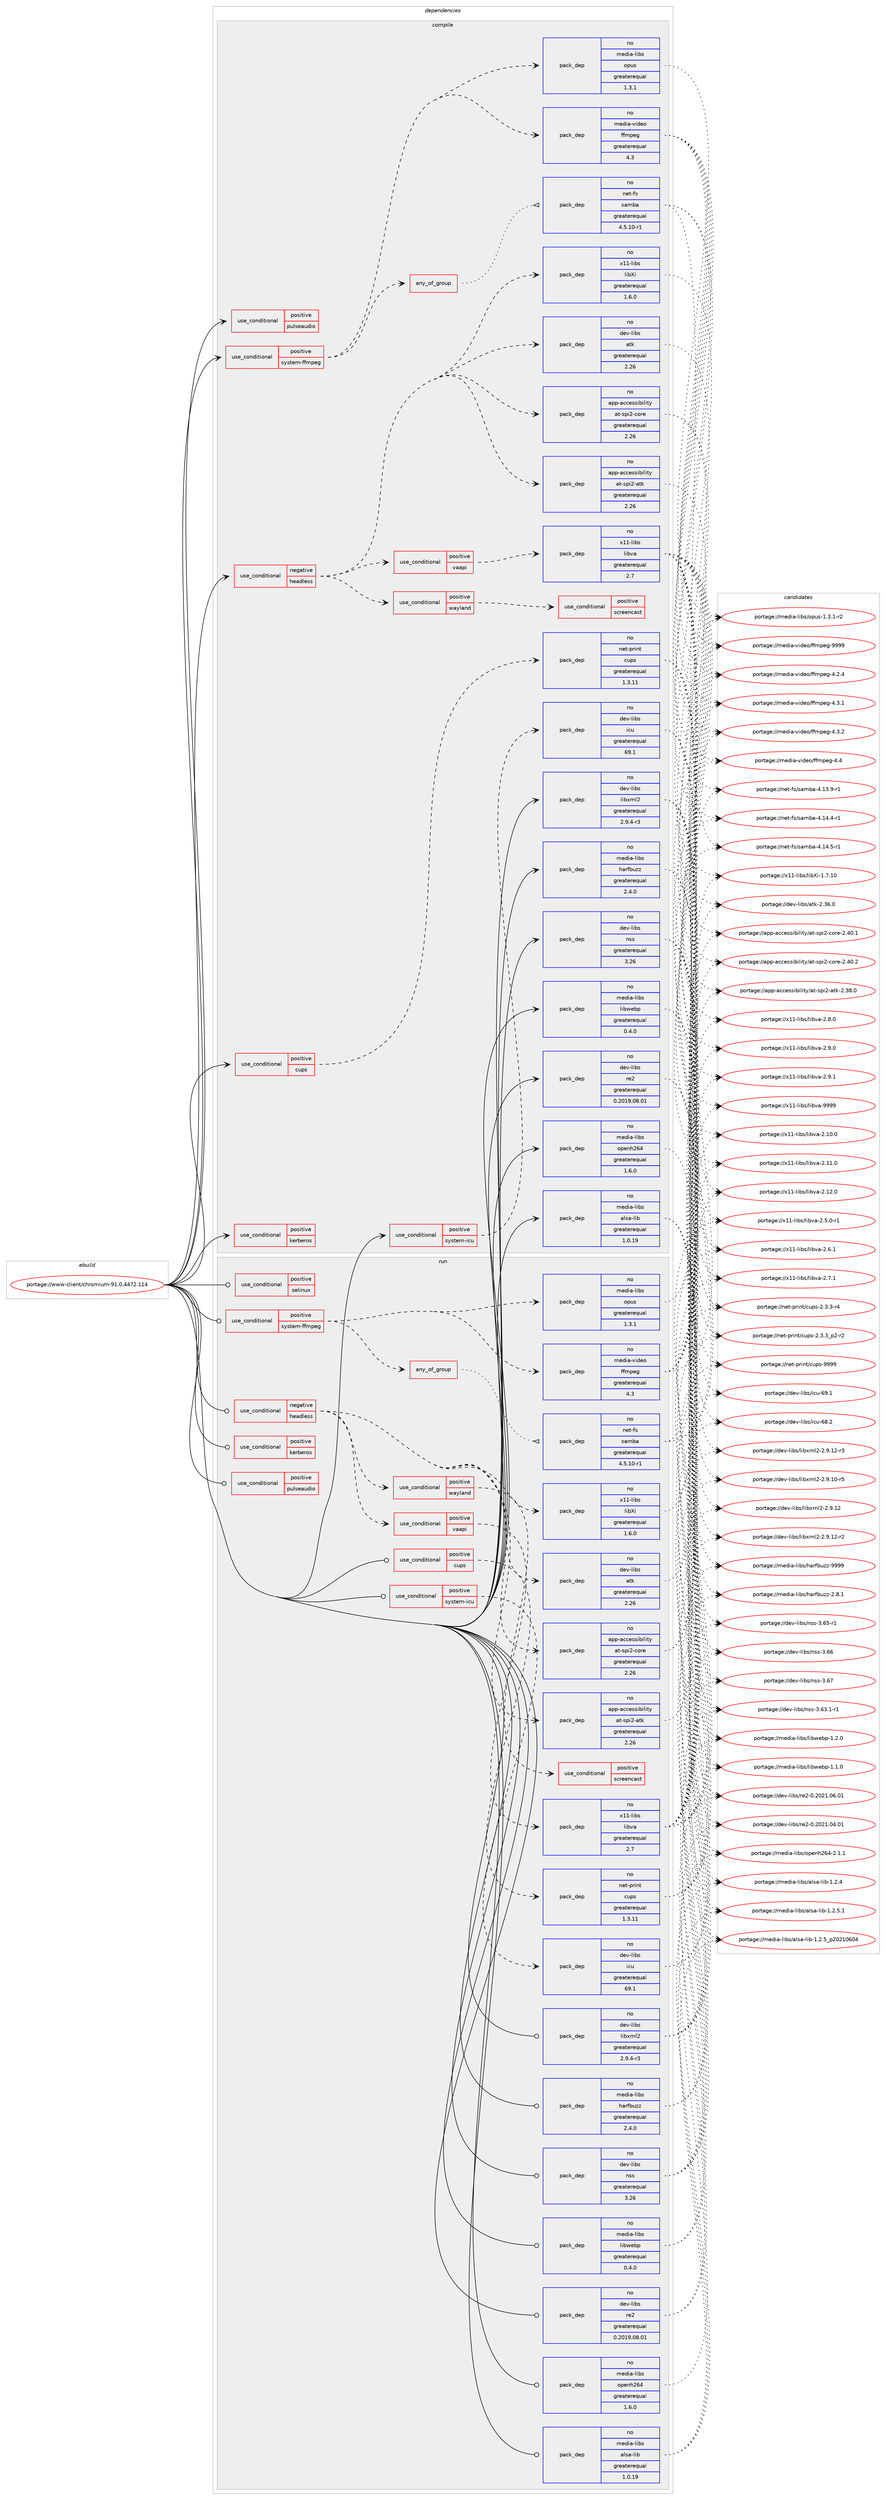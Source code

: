 digraph prolog {

# *************
# Graph options
# *************

newrank=true;
concentrate=true;
compound=true;
graph [rankdir=LR,fontname=Helvetica,fontsize=10,ranksep=1.5];#, ranksep=2.5, nodesep=0.2];
edge  [arrowhead=vee];
node  [fontname=Helvetica,fontsize=10];

# **********
# The ebuild
# **********

subgraph cluster_leftcol {
color=gray;
rank=same;
label=<<i>ebuild</i>>;
id [label="portage://www-client/chromium-91.0.4472.114", color=red, width=4, href="../www-client/chromium-91.0.4472.114.svg"];
}

# ****************
# The dependencies
# ****************

subgraph cluster_midcol {
color=gray;
label=<<i>dependencies</i>>;
subgraph cluster_compile {
fillcolor="#eeeeee";
style=filled;
label=<<i>compile</i>>;
subgraph cond291 {
dependency634 [label=<<TABLE BORDER="0" CELLBORDER="1" CELLSPACING="0" CELLPADDING="4"><TR><TD ROWSPAN="3" CELLPADDING="10">use_conditional</TD></TR><TR><TD>negative</TD></TR><TR><TD>headless</TD></TR></TABLE>>, shape=none, color=red];
# *** BEGIN UNKNOWN DEPENDENCY TYPE (TODO) ***
# dependency634 -> package_dependency(portage://www-client/chromium-91.0.4472.114,install,no,media-libs,mesa,none,[,,],any_same_slot,[use(enable(gbm),none)])
# *** END UNKNOWN DEPENDENCY TYPE (TODO) ***

# *** BEGIN UNKNOWN DEPENDENCY TYPE (TODO) ***
# dependency634 -> package_dependency(portage://www-client/chromium-91.0.4472.114,install,no,x11-libs,libX11,none,[,,],any_same_slot,[])
# *** END UNKNOWN DEPENDENCY TYPE (TODO) ***

# *** BEGIN UNKNOWN DEPENDENCY TYPE (TODO) ***
# dependency634 -> package_dependency(portage://www-client/chromium-91.0.4472.114,install,no,x11-libs,libXcomposite,none,[,,],any_same_slot,[])
# *** END UNKNOWN DEPENDENCY TYPE (TODO) ***

# *** BEGIN UNKNOWN DEPENDENCY TYPE (TODO) ***
# dependency634 -> package_dependency(portage://www-client/chromium-91.0.4472.114,install,no,x11-libs,libXcursor,none,[,,],any_same_slot,[])
# *** END UNKNOWN DEPENDENCY TYPE (TODO) ***

# *** BEGIN UNKNOWN DEPENDENCY TYPE (TODO) ***
# dependency634 -> package_dependency(portage://www-client/chromium-91.0.4472.114,install,no,x11-libs,libXdamage,none,[,,],any_same_slot,[])
# *** END UNKNOWN DEPENDENCY TYPE (TODO) ***

# *** BEGIN UNKNOWN DEPENDENCY TYPE (TODO) ***
# dependency634 -> package_dependency(portage://www-client/chromium-91.0.4472.114,install,no,x11-libs,libXext,none,[,,],any_same_slot,[])
# *** END UNKNOWN DEPENDENCY TYPE (TODO) ***

# *** BEGIN UNKNOWN DEPENDENCY TYPE (TODO) ***
# dependency634 -> package_dependency(portage://www-client/chromium-91.0.4472.114,install,no,x11-libs,libXfixes,none,[,,],any_same_slot,[])
# *** END UNKNOWN DEPENDENCY TYPE (TODO) ***

subgraph pack334 {
dependency635 [label=<<TABLE BORDER="0" CELLBORDER="1" CELLSPACING="0" CELLPADDING="4" WIDTH="220"><TR><TD ROWSPAN="6" CELLPADDING="30">pack_dep</TD></TR><TR><TD WIDTH="110">no</TD></TR><TR><TD>x11-libs</TD></TR><TR><TD>libXi</TD></TR><TR><TD>greaterequal</TD></TR><TR><TD>1.6.0</TD></TR></TABLE>>, shape=none, color=blue];
}
dependency634:e -> dependency635:w [weight=20,style="dashed",arrowhead="vee"];
# *** BEGIN UNKNOWN DEPENDENCY TYPE (TODO) ***
# dependency634 -> package_dependency(portage://www-client/chromium-91.0.4472.114,install,no,x11-libs,libXrandr,none,[,,],any_same_slot,[])
# *** END UNKNOWN DEPENDENCY TYPE (TODO) ***

# *** BEGIN UNKNOWN DEPENDENCY TYPE (TODO) ***
# dependency634 -> package_dependency(portage://www-client/chromium-91.0.4472.114,install,no,x11-libs,libXrender,none,[,,],any_same_slot,[])
# *** END UNKNOWN DEPENDENCY TYPE (TODO) ***

# *** BEGIN UNKNOWN DEPENDENCY TYPE (TODO) ***
# dependency634 -> package_dependency(portage://www-client/chromium-91.0.4472.114,install,no,x11-libs,libXtst,none,[,,],any_same_slot,[])
# *** END UNKNOWN DEPENDENCY TYPE (TODO) ***

# *** BEGIN UNKNOWN DEPENDENCY TYPE (TODO) ***
# dependency634 -> package_dependency(portage://www-client/chromium-91.0.4472.114,install,no,x11-libs,libxcb,none,[,,],any_same_slot,[])
# *** END UNKNOWN DEPENDENCY TYPE (TODO) ***

# *** BEGIN UNKNOWN DEPENDENCY TYPE (TODO) ***
# dependency634 -> package_dependency(portage://www-client/chromium-91.0.4472.114,install,no,x11-libs,libxshmfence,none,[,,],any_same_slot,[])
# *** END UNKNOWN DEPENDENCY TYPE (TODO) ***

subgraph cond292 {
dependency636 [label=<<TABLE BORDER="0" CELLBORDER="1" CELLSPACING="0" CELLPADDING="4"><TR><TD ROWSPAN="3" CELLPADDING="10">use_conditional</TD></TR><TR><TD>positive</TD></TR><TR><TD>vaapi</TD></TR></TABLE>>, shape=none, color=red];
subgraph pack335 {
dependency637 [label=<<TABLE BORDER="0" CELLBORDER="1" CELLSPACING="0" CELLPADDING="4" WIDTH="220"><TR><TD ROWSPAN="6" CELLPADDING="30">pack_dep</TD></TR><TR><TD WIDTH="110">no</TD></TR><TR><TD>x11-libs</TD></TR><TR><TD>libva</TD></TR><TR><TD>greaterequal</TD></TR><TR><TD>2.7</TD></TR></TABLE>>, shape=none, color=blue];
}
dependency636:e -> dependency637:w [weight=20,style="dashed",arrowhead="vee"];
}
dependency634:e -> dependency636:w [weight=20,style="dashed",arrowhead="vee"];
subgraph pack336 {
dependency638 [label=<<TABLE BORDER="0" CELLBORDER="1" CELLSPACING="0" CELLPADDING="4" WIDTH="220"><TR><TD ROWSPAN="6" CELLPADDING="30">pack_dep</TD></TR><TR><TD WIDTH="110">no</TD></TR><TR><TD>app-accessibility</TD></TR><TR><TD>at-spi2-atk</TD></TR><TR><TD>greaterequal</TD></TR><TR><TD>2.26</TD></TR></TABLE>>, shape=none, color=blue];
}
dependency634:e -> dependency638:w [weight=20,style="dashed",arrowhead="vee"];
subgraph pack337 {
dependency639 [label=<<TABLE BORDER="0" CELLBORDER="1" CELLSPACING="0" CELLPADDING="4" WIDTH="220"><TR><TD ROWSPAN="6" CELLPADDING="30">pack_dep</TD></TR><TR><TD WIDTH="110">no</TD></TR><TR><TD>app-accessibility</TD></TR><TR><TD>at-spi2-core</TD></TR><TR><TD>greaterequal</TD></TR><TR><TD>2.26</TD></TR></TABLE>>, shape=none, color=blue];
}
dependency634:e -> dependency639:w [weight=20,style="dashed",arrowhead="vee"];
subgraph pack338 {
dependency640 [label=<<TABLE BORDER="0" CELLBORDER="1" CELLSPACING="0" CELLPADDING="4" WIDTH="220"><TR><TD ROWSPAN="6" CELLPADDING="30">pack_dep</TD></TR><TR><TD WIDTH="110">no</TD></TR><TR><TD>dev-libs</TD></TR><TR><TD>atk</TD></TR><TR><TD>greaterequal</TD></TR><TR><TD>2.26</TD></TR></TABLE>>, shape=none, color=blue];
}
dependency634:e -> dependency640:w [weight=20,style="dashed",arrowhead="vee"];
# *** BEGIN UNKNOWN DEPENDENCY TYPE (TODO) ***
# dependency634 -> package_dependency(portage://www-client/chromium-91.0.4472.114,install,no,x11-libs,gtk+,none,[,,],[slot(3)],[use(enable(X),none)])
# *** END UNKNOWN DEPENDENCY TYPE (TODO) ***

subgraph cond293 {
dependency641 [label=<<TABLE BORDER="0" CELLBORDER="1" CELLSPACING="0" CELLPADDING="4"><TR><TD ROWSPAN="3" CELLPADDING="10">use_conditional</TD></TR><TR><TD>positive</TD></TR><TR><TD>wayland</TD></TR></TABLE>>, shape=none, color=red];
# *** BEGIN UNKNOWN DEPENDENCY TYPE (TODO) ***
# dependency641 -> package_dependency(portage://www-client/chromium-91.0.4472.114,install,no,dev-libs,wayland,none,[,,],any_same_slot,[])
# *** END UNKNOWN DEPENDENCY TYPE (TODO) ***

subgraph cond294 {
dependency642 [label=<<TABLE BORDER="0" CELLBORDER="1" CELLSPACING="0" CELLPADDING="4"><TR><TD ROWSPAN="3" CELLPADDING="10">use_conditional</TD></TR><TR><TD>positive</TD></TR><TR><TD>screencast</TD></TR></TABLE>>, shape=none, color=red];
# *** BEGIN UNKNOWN DEPENDENCY TYPE (TODO) ***
# dependency642 -> package_dependency(portage://www-client/chromium-91.0.4472.114,install,no,media-video,pipewire,none,[,,],[slot(0),subslot(0.3)],[])
# *** END UNKNOWN DEPENDENCY TYPE (TODO) ***

}
dependency641:e -> dependency642:w [weight=20,style="dashed",arrowhead="vee"];
# *** BEGIN UNKNOWN DEPENDENCY TYPE (TODO) ***
# dependency641 -> package_dependency(portage://www-client/chromium-91.0.4472.114,install,no,x11-libs,gtk+,none,[,,],[slot(3)],[use(enable(wayland),none),use(enable(X),none)])
# *** END UNKNOWN DEPENDENCY TYPE (TODO) ***

# *** BEGIN UNKNOWN DEPENDENCY TYPE (TODO) ***
# dependency641 -> package_dependency(portage://www-client/chromium-91.0.4472.114,install,no,x11-libs,libdrm,none,[,,],any_same_slot,[])
# *** END UNKNOWN DEPENDENCY TYPE (TODO) ***

}
dependency634:e -> dependency641:w [weight=20,style="dashed",arrowhead="vee"];
}
id:e -> dependency634:w [weight=20,style="solid",arrowhead="vee"];
subgraph cond295 {
dependency643 [label=<<TABLE BORDER="0" CELLBORDER="1" CELLSPACING="0" CELLPADDING="4"><TR><TD ROWSPAN="3" CELLPADDING="10">use_conditional</TD></TR><TR><TD>positive</TD></TR><TR><TD>cups</TD></TR></TABLE>>, shape=none, color=red];
subgraph pack339 {
dependency644 [label=<<TABLE BORDER="0" CELLBORDER="1" CELLSPACING="0" CELLPADDING="4" WIDTH="220"><TR><TD ROWSPAN="6" CELLPADDING="30">pack_dep</TD></TR><TR><TD WIDTH="110">no</TD></TR><TR><TD>net-print</TD></TR><TR><TD>cups</TD></TR><TR><TD>greaterequal</TD></TR><TR><TD>1.3.11</TD></TR></TABLE>>, shape=none, color=blue];
}
dependency643:e -> dependency644:w [weight=20,style="dashed",arrowhead="vee"];
}
id:e -> dependency643:w [weight=20,style="solid",arrowhead="vee"];
subgraph cond296 {
dependency645 [label=<<TABLE BORDER="0" CELLBORDER="1" CELLSPACING="0" CELLPADDING="4"><TR><TD ROWSPAN="3" CELLPADDING="10">use_conditional</TD></TR><TR><TD>positive</TD></TR><TR><TD>kerberos</TD></TR></TABLE>>, shape=none, color=red];
# *** BEGIN UNKNOWN DEPENDENCY TYPE (TODO) ***
# dependency645 -> package_dependency(portage://www-client/chromium-91.0.4472.114,install,no,virtual,krb5,none,[,,],[],[])
# *** END UNKNOWN DEPENDENCY TYPE (TODO) ***

}
id:e -> dependency645:w [weight=20,style="solid",arrowhead="vee"];
subgraph cond297 {
dependency646 [label=<<TABLE BORDER="0" CELLBORDER="1" CELLSPACING="0" CELLPADDING="4"><TR><TD ROWSPAN="3" CELLPADDING="10">use_conditional</TD></TR><TR><TD>positive</TD></TR><TR><TD>pulseaudio</TD></TR></TABLE>>, shape=none, color=red];
# *** BEGIN UNKNOWN DEPENDENCY TYPE (TODO) ***
# dependency646 -> package_dependency(portage://www-client/chromium-91.0.4472.114,install,no,media-sound,pulseaudio,none,[,,],any_same_slot,[])
# *** END UNKNOWN DEPENDENCY TYPE (TODO) ***

}
id:e -> dependency646:w [weight=20,style="solid",arrowhead="vee"];
subgraph cond298 {
dependency647 [label=<<TABLE BORDER="0" CELLBORDER="1" CELLSPACING="0" CELLPADDING="4"><TR><TD ROWSPAN="3" CELLPADDING="10">use_conditional</TD></TR><TR><TD>positive</TD></TR><TR><TD>system-ffmpeg</TD></TR></TABLE>>, shape=none, color=red];
subgraph pack340 {
dependency648 [label=<<TABLE BORDER="0" CELLBORDER="1" CELLSPACING="0" CELLPADDING="4" WIDTH="220"><TR><TD ROWSPAN="6" CELLPADDING="30">pack_dep</TD></TR><TR><TD WIDTH="110">no</TD></TR><TR><TD>media-video</TD></TR><TR><TD>ffmpeg</TD></TR><TR><TD>greaterequal</TD></TR><TR><TD>4.3</TD></TR></TABLE>>, shape=none, color=blue];
}
dependency647:e -> dependency648:w [weight=20,style="dashed",arrowhead="vee"];
subgraph any11 {
dependency649 [label=<<TABLE BORDER="0" CELLBORDER="1" CELLSPACING="0" CELLPADDING="4"><TR><TD CELLPADDING="10">any_of_group</TD></TR></TABLE>>, shape=none, color=red];# *** BEGIN UNKNOWN DEPENDENCY TYPE (TODO) ***
# dependency649 -> package_dependency(portage://www-client/chromium-91.0.4472.114,install,no,media-video,ffmpeg,none,[,,],[],[use(disable(samba),none)])
# *** END UNKNOWN DEPENDENCY TYPE (TODO) ***

subgraph pack341 {
dependency650 [label=<<TABLE BORDER="0" CELLBORDER="1" CELLSPACING="0" CELLPADDING="4" WIDTH="220"><TR><TD ROWSPAN="6" CELLPADDING="30">pack_dep</TD></TR><TR><TD WIDTH="110">no</TD></TR><TR><TD>net-fs</TD></TR><TR><TD>samba</TD></TR><TR><TD>greaterequal</TD></TR><TR><TD>4.5.10-r1</TD></TR></TABLE>>, shape=none, color=blue];
}
dependency649:e -> dependency650:w [weight=20,style="dotted",arrowhead="oinv"];
}
dependency647:e -> dependency649:w [weight=20,style="dashed",arrowhead="vee"];
subgraph pack342 {
dependency651 [label=<<TABLE BORDER="0" CELLBORDER="1" CELLSPACING="0" CELLPADDING="4" WIDTH="220"><TR><TD ROWSPAN="6" CELLPADDING="30">pack_dep</TD></TR><TR><TD WIDTH="110">no</TD></TR><TR><TD>media-libs</TD></TR><TR><TD>opus</TD></TR><TR><TD>greaterequal</TD></TR><TR><TD>1.3.1</TD></TR></TABLE>>, shape=none, color=blue];
}
dependency647:e -> dependency651:w [weight=20,style="dashed",arrowhead="vee"];
}
id:e -> dependency647:w [weight=20,style="solid",arrowhead="vee"];
subgraph cond299 {
dependency652 [label=<<TABLE BORDER="0" CELLBORDER="1" CELLSPACING="0" CELLPADDING="4"><TR><TD ROWSPAN="3" CELLPADDING="10">use_conditional</TD></TR><TR><TD>positive</TD></TR><TR><TD>system-icu</TD></TR></TABLE>>, shape=none, color=red];
subgraph pack343 {
dependency653 [label=<<TABLE BORDER="0" CELLBORDER="1" CELLSPACING="0" CELLPADDING="4" WIDTH="220"><TR><TD ROWSPAN="6" CELLPADDING="30">pack_dep</TD></TR><TR><TD WIDTH="110">no</TD></TR><TR><TD>dev-libs</TD></TR><TR><TD>icu</TD></TR><TR><TD>greaterequal</TD></TR><TR><TD>69.1</TD></TR></TABLE>>, shape=none, color=blue];
}
dependency652:e -> dependency653:w [weight=20,style="dashed",arrowhead="vee"];
}
id:e -> dependency652:w [weight=20,style="solid",arrowhead="vee"];
# *** BEGIN UNKNOWN DEPENDENCY TYPE (TODO) ***
# id -> package_dependency(portage://www-client/chromium-91.0.4472.114,install,no,app-arch,bzip2,none,[,,],any_same_slot,[])
# *** END UNKNOWN DEPENDENCY TYPE (TODO) ***

# *** BEGIN UNKNOWN DEPENDENCY TYPE (TODO) ***
# id -> package_dependency(portage://www-client/chromium-91.0.4472.114,install,no,app-arch,snappy,none,[,,],any_same_slot,[])
# *** END UNKNOWN DEPENDENCY TYPE (TODO) ***

# *** BEGIN UNKNOWN DEPENDENCY TYPE (TODO) ***
# id -> package_dependency(portage://www-client/chromium-91.0.4472.114,install,no,dev-libs,expat,none,[,,],any_same_slot,[])
# *** END UNKNOWN DEPENDENCY TYPE (TODO) ***

# *** BEGIN UNKNOWN DEPENDENCY TYPE (TODO) ***
# id -> package_dependency(portage://www-client/chromium-91.0.4472.114,install,no,dev-libs,glib,none,[,,],[slot(2)],[])
# *** END UNKNOWN DEPENDENCY TYPE (TODO) ***

subgraph pack344 {
dependency654 [label=<<TABLE BORDER="0" CELLBORDER="1" CELLSPACING="0" CELLPADDING="4" WIDTH="220"><TR><TD ROWSPAN="6" CELLPADDING="30">pack_dep</TD></TR><TR><TD WIDTH="110">no</TD></TR><TR><TD>dev-libs</TD></TR><TR><TD>libxml2</TD></TR><TR><TD>greaterequal</TD></TR><TR><TD>2.9.4-r3</TD></TR></TABLE>>, shape=none, color=blue];
}
id:e -> dependency654:w [weight=20,style="solid",arrowhead="vee"];
# *** BEGIN UNKNOWN DEPENDENCY TYPE (TODO) ***
# id -> package_dependency(portage://www-client/chromium-91.0.4472.114,install,no,dev-libs,libxslt,none,[,,],any_same_slot,[])
# *** END UNKNOWN DEPENDENCY TYPE (TODO) ***

# *** BEGIN UNKNOWN DEPENDENCY TYPE (TODO) ***
# id -> package_dependency(portage://www-client/chromium-91.0.4472.114,install,no,dev-libs,nspr,none,[,,],any_same_slot,[])
# *** END UNKNOWN DEPENDENCY TYPE (TODO) ***

subgraph pack345 {
dependency655 [label=<<TABLE BORDER="0" CELLBORDER="1" CELLSPACING="0" CELLPADDING="4" WIDTH="220"><TR><TD ROWSPAN="6" CELLPADDING="30">pack_dep</TD></TR><TR><TD WIDTH="110">no</TD></TR><TR><TD>dev-libs</TD></TR><TR><TD>nss</TD></TR><TR><TD>greaterequal</TD></TR><TR><TD>3.26</TD></TR></TABLE>>, shape=none, color=blue];
}
id:e -> dependency655:w [weight=20,style="solid",arrowhead="vee"];
subgraph pack346 {
dependency656 [label=<<TABLE BORDER="0" CELLBORDER="1" CELLSPACING="0" CELLPADDING="4" WIDTH="220"><TR><TD ROWSPAN="6" CELLPADDING="30">pack_dep</TD></TR><TR><TD WIDTH="110">no</TD></TR><TR><TD>dev-libs</TD></TR><TR><TD>re2</TD></TR><TR><TD>greaterequal</TD></TR><TR><TD>0.2019.08.01</TD></TR></TABLE>>, shape=none, color=blue];
}
id:e -> dependency656:w [weight=20,style="solid",arrowhead="vee"];
subgraph pack347 {
dependency657 [label=<<TABLE BORDER="0" CELLBORDER="1" CELLSPACING="0" CELLPADDING="4" WIDTH="220"><TR><TD ROWSPAN="6" CELLPADDING="30">pack_dep</TD></TR><TR><TD WIDTH="110">no</TD></TR><TR><TD>media-libs</TD></TR><TR><TD>alsa-lib</TD></TR><TR><TD>greaterequal</TD></TR><TR><TD>1.0.19</TD></TR></TABLE>>, shape=none, color=blue];
}
id:e -> dependency657:w [weight=20,style="solid",arrowhead="vee"];
# *** BEGIN UNKNOWN DEPENDENCY TYPE (TODO) ***
# id -> package_dependency(portage://www-client/chromium-91.0.4472.114,install,no,media-libs,flac,none,[,,],any_same_slot,[])
# *** END UNKNOWN DEPENDENCY TYPE (TODO) ***

# *** BEGIN UNKNOWN DEPENDENCY TYPE (TODO) ***
# id -> package_dependency(portage://www-client/chromium-91.0.4472.114,install,no,media-libs,fontconfig,none,[,,],any_same_slot,[])
# *** END UNKNOWN DEPENDENCY TYPE (TODO) ***

# *** BEGIN UNKNOWN DEPENDENCY TYPE (TODO) ***
# id -> package_dependency(portage://www-client/chromium-91.0.4472.114,install,no,media-libs,freetype,none,[,,],any_same_slot,[])
# *** END UNKNOWN DEPENDENCY TYPE (TODO) ***

subgraph pack348 {
dependency658 [label=<<TABLE BORDER="0" CELLBORDER="1" CELLSPACING="0" CELLPADDING="4" WIDTH="220"><TR><TD ROWSPAN="6" CELLPADDING="30">pack_dep</TD></TR><TR><TD WIDTH="110">no</TD></TR><TR><TD>media-libs</TD></TR><TR><TD>harfbuzz</TD></TR><TR><TD>greaterequal</TD></TR><TR><TD>2.4.0</TD></TR></TABLE>>, shape=none, color=blue];
}
id:e -> dependency658:w [weight=20,style="solid",arrowhead="vee"];
# *** BEGIN UNKNOWN DEPENDENCY TYPE (TODO) ***
# id -> package_dependency(portage://www-client/chromium-91.0.4472.114,install,no,media-libs,libjpeg-turbo,none,[,,],any_same_slot,[])
# *** END UNKNOWN DEPENDENCY TYPE (TODO) ***

# *** BEGIN UNKNOWN DEPENDENCY TYPE (TODO) ***
# id -> package_dependency(portage://www-client/chromium-91.0.4472.114,install,no,media-libs,libpng,none,[,,],any_same_slot,[])
# *** END UNKNOWN DEPENDENCY TYPE (TODO) ***

subgraph pack349 {
dependency659 [label=<<TABLE BORDER="0" CELLBORDER="1" CELLSPACING="0" CELLPADDING="4" WIDTH="220"><TR><TD ROWSPAN="6" CELLPADDING="30">pack_dep</TD></TR><TR><TD WIDTH="110">no</TD></TR><TR><TD>media-libs</TD></TR><TR><TD>libwebp</TD></TR><TR><TD>greaterequal</TD></TR><TR><TD>0.4.0</TD></TR></TABLE>>, shape=none, color=blue];
}
id:e -> dependency659:w [weight=20,style="solid",arrowhead="vee"];
subgraph pack350 {
dependency660 [label=<<TABLE BORDER="0" CELLBORDER="1" CELLSPACING="0" CELLPADDING="4" WIDTH="220"><TR><TD ROWSPAN="6" CELLPADDING="30">pack_dep</TD></TR><TR><TD WIDTH="110">no</TD></TR><TR><TD>media-libs</TD></TR><TR><TD>openh264</TD></TR><TR><TD>greaterequal</TD></TR><TR><TD>1.6.0</TD></TR></TABLE>>, shape=none, color=blue];
}
id:e -> dependency660:w [weight=20,style="solid",arrowhead="vee"];
# *** BEGIN UNKNOWN DEPENDENCY TYPE (TODO) ***
# id -> package_dependency(portage://www-client/chromium-91.0.4472.114,install,no,sys-apps,dbus,none,[,,],any_same_slot,[])
# *** END UNKNOWN DEPENDENCY TYPE (TODO) ***

# *** BEGIN UNKNOWN DEPENDENCY TYPE (TODO) ***
# id -> package_dependency(portage://www-client/chromium-91.0.4472.114,install,no,sys-apps,pciutils,none,[,,],any_same_slot,[])
# *** END UNKNOWN DEPENDENCY TYPE (TODO) ***

# *** BEGIN UNKNOWN DEPENDENCY TYPE (TODO) ***
# id -> package_dependency(portage://www-client/chromium-91.0.4472.114,install,no,sys-libs,zlib,none,[,,],any_same_slot,[use(enable(minizip),none)])
# *** END UNKNOWN DEPENDENCY TYPE (TODO) ***

# *** BEGIN UNKNOWN DEPENDENCY TYPE (TODO) ***
# id -> package_dependency(portage://www-client/chromium-91.0.4472.114,install,no,virtual,udev,none,[,,],[],[])
# *** END UNKNOWN DEPENDENCY TYPE (TODO) ***

# *** BEGIN UNKNOWN DEPENDENCY TYPE (TODO) ***
# id -> package_dependency(portage://www-client/chromium-91.0.4472.114,install,no,x11-libs,cairo,none,[,,],any_same_slot,[])
# *** END UNKNOWN DEPENDENCY TYPE (TODO) ***

# *** BEGIN UNKNOWN DEPENDENCY TYPE (TODO) ***
# id -> package_dependency(portage://www-client/chromium-91.0.4472.114,install,no,x11-libs,gdk-pixbuf,none,[,,],[slot(2)],[])
# *** END UNKNOWN DEPENDENCY TYPE (TODO) ***

# *** BEGIN UNKNOWN DEPENDENCY TYPE (TODO) ***
# id -> package_dependency(portage://www-client/chromium-91.0.4472.114,install,no,x11-libs,libxkbcommon,none,[,,],any_same_slot,[])
# *** END UNKNOWN DEPENDENCY TYPE (TODO) ***

# *** BEGIN UNKNOWN DEPENDENCY TYPE (TODO) ***
# id -> package_dependency(portage://www-client/chromium-91.0.4472.114,install,no,x11-libs,pango,none,[,,],any_same_slot,[])
# *** END UNKNOWN DEPENDENCY TYPE (TODO) ***

}
subgraph cluster_compileandrun {
fillcolor="#eeeeee";
style=filled;
label=<<i>compile and run</i>>;
}
subgraph cluster_run {
fillcolor="#eeeeee";
style=filled;
label=<<i>run</i>>;
subgraph cond300 {
dependency661 [label=<<TABLE BORDER="0" CELLBORDER="1" CELLSPACING="0" CELLPADDING="4"><TR><TD ROWSPAN="3" CELLPADDING="10">use_conditional</TD></TR><TR><TD>negative</TD></TR><TR><TD>headless</TD></TR></TABLE>>, shape=none, color=red];
# *** BEGIN UNKNOWN DEPENDENCY TYPE (TODO) ***
# dependency661 -> package_dependency(portage://www-client/chromium-91.0.4472.114,run,no,media-libs,mesa,none,[,,],any_same_slot,[use(enable(gbm),none)])
# *** END UNKNOWN DEPENDENCY TYPE (TODO) ***

# *** BEGIN UNKNOWN DEPENDENCY TYPE (TODO) ***
# dependency661 -> package_dependency(portage://www-client/chromium-91.0.4472.114,run,no,x11-libs,libX11,none,[,,],any_same_slot,[])
# *** END UNKNOWN DEPENDENCY TYPE (TODO) ***

# *** BEGIN UNKNOWN DEPENDENCY TYPE (TODO) ***
# dependency661 -> package_dependency(portage://www-client/chromium-91.0.4472.114,run,no,x11-libs,libXcomposite,none,[,,],any_same_slot,[])
# *** END UNKNOWN DEPENDENCY TYPE (TODO) ***

# *** BEGIN UNKNOWN DEPENDENCY TYPE (TODO) ***
# dependency661 -> package_dependency(portage://www-client/chromium-91.0.4472.114,run,no,x11-libs,libXcursor,none,[,,],any_same_slot,[])
# *** END UNKNOWN DEPENDENCY TYPE (TODO) ***

# *** BEGIN UNKNOWN DEPENDENCY TYPE (TODO) ***
# dependency661 -> package_dependency(portage://www-client/chromium-91.0.4472.114,run,no,x11-libs,libXdamage,none,[,,],any_same_slot,[])
# *** END UNKNOWN DEPENDENCY TYPE (TODO) ***

# *** BEGIN UNKNOWN DEPENDENCY TYPE (TODO) ***
# dependency661 -> package_dependency(portage://www-client/chromium-91.0.4472.114,run,no,x11-libs,libXext,none,[,,],any_same_slot,[])
# *** END UNKNOWN DEPENDENCY TYPE (TODO) ***

# *** BEGIN UNKNOWN DEPENDENCY TYPE (TODO) ***
# dependency661 -> package_dependency(portage://www-client/chromium-91.0.4472.114,run,no,x11-libs,libXfixes,none,[,,],any_same_slot,[])
# *** END UNKNOWN DEPENDENCY TYPE (TODO) ***

subgraph pack351 {
dependency662 [label=<<TABLE BORDER="0" CELLBORDER="1" CELLSPACING="0" CELLPADDING="4" WIDTH="220"><TR><TD ROWSPAN="6" CELLPADDING="30">pack_dep</TD></TR><TR><TD WIDTH="110">no</TD></TR><TR><TD>x11-libs</TD></TR><TR><TD>libXi</TD></TR><TR><TD>greaterequal</TD></TR><TR><TD>1.6.0</TD></TR></TABLE>>, shape=none, color=blue];
}
dependency661:e -> dependency662:w [weight=20,style="dashed",arrowhead="vee"];
# *** BEGIN UNKNOWN DEPENDENCY TYPE (TODO) ***
# dependency661 -> package_dependency(portage://www-client/chromium-91.0.4472.114,run,no,x11-libs,libXrandr,none,[,,],any_same_slot,[])
# *** END UNKNOWN DEPENDENCY TYPE (TODO) ***

# *** BEGIN UNKNOWN DEPENDENCY TYPE (TODO) ***
# dependency661 -> package_dependency(portage://www-client/chromium-91.0.4472.114,run,no,x11-libs,libXrender,none,[,,],any_same_slot,[])
# *** END UNKNOWN DEPENDENCY TYPE (TODO) ***

# *** BEGIN UNKNOWN DEPENDENCY TYPE (TODO) ***
# dependency661 -> package_dependency(portage://www-client/chromium-91.0.4472.114,run,no,x11-libs,libXtst,none,[,,],any_same_slot,[])
# *** END UNKNOWN DEPENDENCY TYPE (TODO) ***

# *** BEGIN UNKNOWN DEPENDENCY TYPE (TODO) ***
# dependency661 -> package_dependency(portage://www-client/chromium-91.0.4472.114,run,no,x11-libs,libxcb,none,[,,],any_same_slot,[])
# *** END UNKNOWN DEPENDENCY TYPE (TODO) ***

# *** BEGIN UNKNOWN DEPENDENCY TYPE (TODO) ***
# dependency661 -> package_dependency(portage://www-client/chromium-91.0.4472.114,run,no,x11-libs,libxshmfence,none,[,,],any_same_slot,[])
# *** END UNKNOWN DEPENDENCY TYPE (TODO) ***

subgraph cond301 {
dependency663 [label=<<TABLE BORDER="0" CELLBORDER="1" CELLSPACING="0" CELLPADDING="4"><TR><TD ROWSPAN="3" CELLPADDING="10">use_conditional</TD></TR><TR><TD>positive</TD></TR><TR><TD>vaapi</TD></TR></TABLE>>, shape=none, color=red];
subgraph pack352 {
dependency664 [label=<<TABLE BORDER="0" CELLBORDER="1" CELLSPACING="0" CELLPADDING="4" WIDTH="220"><TR><TD ROWSPAN="6" CELLPADDING="30">pack_dep</TD></TR><TR><TD WIDTH="110">no</TD></TR><TR><TD>x11-libs</TD></TR><TR><TD>libva</TD></TR><TR><TD>greaterequal</TD></TR><TR><TD>2.7</TD></TR></TABLE>>, shape=none, color=blue];
}
dependency663:e -> dependency664:w [weight=20,style="dashed",arrowhead="vee"];
}
dependency661:e -> dependency663:w [weight=20,style="dashed",arrowhead="vee"];
subgraph pack353 {
dependency665 [label=<<TABLE BORDER="0" CELLBORDER="1" CELLSPACING="0" CELLPADDING="4" WIDTH="220"><TR><TD ROWSPAN="6" CELLPADDING="30">pack_dep</TD></TR><TR><TD WIDTH="110">no</TD></TR><TR><TD>app-accessibility</TD></TR><TR><TD>at-spi2-atk</TD></TR><TR><TD>greaterequal</TD></TR><TR><TD>2.26</TD></TR></TABLE>>, shape=none, color=blue];
}
dependency661:e -> dependency665:w [weight=20,style="dashed",arrowhead="vee"];
subgraph pack354 {
dependency666 [label=<<TABLE BORDER="0" CELLBORDER="1" CELLSPACING="0" CELLPADDING="4" WIDTH="220"><TR><TD ROWSPAN="6" CELLPADDING="30">pack_dep</TD></TR><TR><TD WIDTH="110">no</TD></TR><TR><TD>app-accessibility</TD></TR><TR><TD>at-spi2-core</TD></TR><TR><TD>greaterequal</TD></TR><TR><TD>2.26</TD></TR></TABLE>>, shape=none, color=blue];
}
dependency661:e -> dependency666:w [weight=20,style="dashed",arrowhead="vee"];
subgraph pack355 {
dependency667 [label=<<TABLE BORDER="0" CELLBORDER="1" CELLSPACING="0" CELLPADDING="4" WIDTH="220"><TR><TD ROWSPAN="6" CELLPADDING="30">pack_dep</TD></TR><TR><TD WIDTH="110">no</TD></TR><TR><TD>dev-libs</TD></TR><TR><TD>atk</TD></TR><TR><TD>greaterequal</TD></TR><TR><TD>2.26</TD></TR></TABLE>>, shape=none, color=blue];
}
dependency661:e -> dependency667:w [weight=20,style="dashed",arrowhead="vee"];
# *** BEGIN UNKNOWN DEPENDENCY TYPE (TODO) ***
# dependency661 -> package_dependency(portage://www-client/chromium-91.0.4472.114,run,no,x11-libs,gtk+,none,[,,],[slot(3)],[use(enable(X),none)])
# *** END UNKNOWN DEPENDENCY TYPE (TODO) ***

subgraph cond302 {
dependency668 [label=<<TABLE BORDER="0" CELLBORDER="1" CELLSPACING="0" CELLPADDING="4"><TR><TD ROWSPAN="3" CELLPADDING="10">use_conditional</TD></TR><TR><TD>positive</TD></TR><TR><TD>wayland</TD></TR></TABLE>>, shape=none, color=red];
# *** BEGIN UNKNOWN DEPENDENCY TYPE (TODO) ***
# dependency668 -> package_dependency(portage://www-client/chromium-91.0.4472.114,run,no,dev-libs,wayland,none,[,,],any_same_slot,[])
# *** END UNKNOWN DEPENDENCY TYPE (TODO) ***

subgraph cond303 {
dependency669 [label=<<TABLE BORDER="0" CELLBORDER="1" CELLSPACING="0" CELLPADDING="4"><TR><TD ROWSPAN="3" CELLPADDING="10">use_conditional</TD></TR><TR><TD>positive</TD></TR><TR><TD>screencast</TD></TR></TABLE>>, shape=none, color=red];
# *** BEGIN UNKNOWN DEPENDENCY TYPE (TODO) ***
# dependency669 -> package_dependency(portage://www-client/chromium-91.0.4472.114,run,no,media-video,pipewire,none,[,,],[slot(0),subslot(0.3)],[])
# *** END UNKNOWN DEPENDENCY TYPE (TODO) ***

}
dependency668:e -> dependency669:w [weight=20,style="dashed",arrowhead="vee"];
# *** BEGIN UNKNOWN DEPENDENCY TYPE (TODO) ***
# dependency668 -> package_dependency(portage://www-client/chromium-91.0.4472.114,run,no,x11-libs,gtk+,none,[,,],[slot(3)],[use(enable(wayland),none),use(enable(X),none)])
# *** END UNKNOWN DEPENDENCY TYPE (TODO) ***

# *** BEGIN UNKNOWN DEPENDENCY TYPE (TODO) ***
# dependency668 -> package_dependency(portage://www-client/chromium-91.0.4472.114,run,no,x11-libs,libdrm,none,[,,],any_same_slot,[])
# *** END UNKNOWN DEPENDENCY TYPE (TODO) ***

}
dependency661:e -> dependency668:w [weight=20,style="dashed",arrowhead="vee"];
}
id:e -> dependency661:w [weight=20,style="solid",arrowhead="odot"];
subgraph cond304 {
dependency670 [label=<<TABLE BORDER="0" CELLBORDER="1" CELLSPACING="0" CELLPADDING="4"><TR><TD ROWSPAN="3" CELLPADDING="10">use_conditional</TD></TR><TR><TD>positive</TD></TR><TR><TD>cups</TD></TR></TABLE>>, shape=none, color=red];
subgraph pack356 {
dependency671 [label=<<TABLE BORDER="0" CELLBORDER="1" CELLSPACING="0" CELLPADDING="4" WIDTH="220"><TR><TD ROWSPAN="6" CELLPADDING="30">pack_dep</TD></TR><TR><TD WIDTH="110">no</TD></TR><TR><TD>net-print</TD></TR><TR><TD>cups</TD></TR><TR><TD>greaterequal</TD></TR><TR><TD>1.3.11</TD></TR></TABLE>>, shape=none, color=blue];
}
dependency670:e -> dependency671:w [weight=20,style="dashed",arrowhead="vee"];
}
id:e -> dependency670:w [weight=20,style="solid",arrowhead="odot"];
subgraph cond305 {
dependency672 [label=<<TABLE BORDER="0" CELLBORDER="1" CELLSPACING="0" CELLPADDING="4"><TR><TD ROWSPAN="3" CELLPADDING="10">use_conditional</TD></TR><TR><TD>positive</TD></TR><TR><TD>kerberos</TD></TR></TABLE>>, shape=none, color=red];
# *** BEGIN UNKNOWN DEPENDENCY TYPE (TODO) ***
# dependency672 -> package_dependency(portage://www-client/chromium-91.0.4472.114,run,no,virtual,krb5,none,[,,],[],[])
# *** END UNKNOWN DEPENDENCY TYPE (TODO) ***

}
id:e -> dependency672:w [weight=20,style="solid",arrowhead="odot"];
subgraph cond306 {
dependency673 [label=<<TABLE BORDER="0" CELLBORDER="1" CELLSPACING="0" CELLPADDING="4"><TR><TD ROWSPAN="3" CELLPADDING="10">use_conditional</TD></TR><TR><TD>positive</TD></TR><TR><TD>pulseaudio</TD></TR></TABLE>>, shape=none, color=red];
# *** BEGIN UNKNOWN DEPENDENCY TYPE (TODO) ***
# dependency673 -> package_dependency(portage://www-client/chromium-91.0.4472.114,run,no,media-sound,pulseaudio,none,[,,],any_same_slot,[])
# *** END UNKNOWN DEPENDENCY TYPE (TODO) ***

}
id:e -> dependency673:w [weight=20,style="solid",arrowhead="odot"];
subgraph cond307 {
dependency674 [label=<<TABLE BORDER="0" CELLBORDER="1" CELLSPACING="0" CELLPADDING="4"><TR><TD ROWSPAN="3" CELLPADDING="10">use_conditional</TD></TR><TR><TD>positive</TD></TR><TR><TD>selinux</TD></TR></TABLE>>, shape=none, color=red];
# *** BEGIN UNKNOWN DEPENDENCY TYPE (TODO) ***
# dependency674 -> package_dependency(portage://www-client/chromium-91.0.4472.114,run,no,sec-policy,selinux-chromium,none,[,,],[],[])
# *** END UNKNOWN DEPENDENCY TYPE (TODO) ***

}
id:e -> dependency674:w [weight=20,style="solid",arrowhead="odot"];
subgraph cond308 {
dependency675 [label=<<TABLE BORDER="0" CELLBORDER="1" CELLSPACING="0" CELLPADDING="4"><TR><TD ROWSPAN="3" CELLPADDING="10">use_conditional</TD></TR><TR><TD>positive</TD></TR><TR><TD>system-ffmpeg</TD></TR></TABLE>>, shape=none, color=red];
subgraph pack357 {
dependency676 [label=<<TABLE BORDER="0" CELLBORDER="1" CELLSPACING="0" CELLPADDING="4" WIDTH="220"><TR><TD ROWSPAN="6" CELLPADDING="30">pack_dep</TD></TR><TR><TD WIDTH="110">no</TD></TR><TR><TD>media-video</TD></TR><TR><TD>ffmpeg</TD></TR><TR><TD>greaterequal</TD></TR><TR><TD>4.3</TD></TR></TABLE>>, shape=none, color=blue];
}
dependency675:e -> dependency676:w [weight=20,style="dashed",arrowhead="vee"];
subgraph any12 {
dependency677 [label=<<TABLE BORDER="0" CELLBORDER="1" CELLSPACING="0" CELLPADDING="4"><TR><TD CELLPADDING="10">any_of_group</TD></TR></TABLE>>, shape=none, color=red];# *** BEGIN UNKNOWN DEPENDENCY TYPE (TODO) ***
# dependency677 -> package_dependency(portage://www-client/chromium-91.0.4472.114,run,no,media-video,ffmpeg,none,[,,],[],[use(disable(samba),none)])
# *** END UNKNOWN DEPENDENCY TYPE (TODO) ***

subgraph pack358 {
dependency678 [label=<<TABLE BORDER="0" CELLBORDER="1" CELLSPACING="0" CELLPADDING="4" WIDTH="220"><TR><TD ROWSPAN="6" CELLPADDING="30">pack_dep</TD></TR><TR><TD WIDTH="110">no</TD></TR><TR><TD>net-fs</TD></TR><TR><TD>samba</TD></TR><TR><TD>greaterequal</TD></TR><TR><TD>4.5.10-r1</TD></TR></TABLE>>, shape=none, color=blue];
}
dependency677:e -> dependency678:w [weight=20,style="dotted",arrowhead="oinv"];
}
dependency675:e -> dependency677:w [weight=20,style="dashed",arrowhead="vee"];
subgraph pack359 {
dependency679 [label=<<TABLE BORDER="0" CELLBORDER="1" CELLSPACING="0" CELLPADDING="4" WIDTH="220"><TR><TD ROWSPAN="6" CELLPADDING="30">pack_dep</TD></TR><TR><TD WIDTH="110">no</TD></TR><TR><TD>media-libs</TD></TR><TR><TD>opus</TD></TR><TR><TD>greaterequal</TD></TR><TR><TD>1.3.1</TD></TR></TABLE>>, shape=none, color=blue];
}
dependency675:e -> dependency679:w [weight=20,style="dashed",arrowhead="vee"];
}
id:e -> dependency675:w [weight=20,style="solid",arrowhead="odot"];
subgraph cond309 {
dependency680 [label=<<TABLE BORDER="0" CELLBORDER="1" CELLSPACING="0" CELLPADDING="4"><TR><TD ROWSPAN="3" CELLPADDING="10">use_conditional</TD></TR><TR><TD>positive</TD></TR><TR><TD>system-icu</TD></TR></TABLE>>, shape=none, color=red];
subgraph pack360 {
dependency681 [label=<<TABLE BORDER="0" CELLBORDER="1" CELLSPACING="0" CELLPADDING="4" WIDTH="220"><TR><TD ROWSPAN="6" CELLPADDING="30">pack_dep</TD></TR><TR><TD WIDTH="110">no</TD></TR><TR><TD>dev-libs</TD></TR><TR><TD>icu</TD></TR><TR><TD>greaterequal</TD></TR><TR><TD>69.1</TD></TR></TABLE>>, shape=none, color=blue];
}
dependency680:e -> dependency681:w [weight=20,style="dashed",arrowhead="vee"];
}
id:e -> dependency680:w [weight=20,style="solid",arrowhead="odot"];
# *** BEGIN UNKNOWN DEPENDENCY TYPE (TODO) ***
# id -> package_dependency(portage://www-client/chromium-91.0.4472.114,run,no,app-arch,bzip2,none,[,,],any_same_slot,[])
# *** END UNKNOWN DEPENDENCY TYPE (TODO) ***

# *** BEGIN UNKNOWN DEPENDENCY TYPE (TODO) ***
# id -> package_dependency(portage://www-client/chromium-91.0.4472.114,run,no,app-arch,snappy,none,[,,],any_same_slot,[])
# *** END UNKNOWN DEPENDENCY TYPE (TODO) ***

# *** BEGIN UNKNOWN DEPENDENCY TYPE (TODO) ***
# id -> package_dependency(portage://www-client/chromium-91.0.4472.114,run,no,dev-libs,expat,none,[,,],any_same_slot,[])
# *** END UNKNOWN DEPENDENCY TYPE (TODO) ***

# *** BEGIN UNKNOWN DEPENDENCY TYPE (TODO) ***
# id -> package_dependency(portage://www-client/chromium-91.0.4472.114,run,no,dev-libs,glib,none,[,,],[slot(2)],[])
# *** END UNKNOWN DEPENDENCY TYPE (TODO) ***

subgraph pack361 {
dependency682 [label=<<TABLE BORDER="0" CELLBORDER="1" CELLSPACING="0" CELLPADDING="4" WIDTH="220"><TR><TD ROWSPAN="6" CELLPADDING="30">pack_dep</TD></TR><TR><TD WIDTH="110">no</TD></TR><TR><TD>dev-libs</TD></TR><TR><TD>libxml2</TD></TR><TR><TD>greaterequal</TD></TR><TR><TD>2.9.4-r3</TD></TR></TABLE>>, shape=none, color=blue];
}
id:e -> dependency682:w [weight=20,style="solid",arrowhead="odot"];
# *** BEGIN UNKNOWN DEPENDENCY TYPE (TODO) ***
# id -> package_dependency(portage://www-client/chromium-91.0.4472.114,run,no,dev-libs,libxslt,none,[,,],any_same_slot,[])
# *** END UNKNOWN DEPENDENCY TYPE (TODO) ***

# *** BEGIN UNKNOWN DEPENDENCY TYPE (TODO) ***
# id -> package_dependency(portage://www-client/chromium-91.0.4472.114,run,no,dev-libs,nspr,none,[,,],any_same_slot,[])
# *** END UNKNOWN DEPENDENCY TYPE (TODO) ***

subgraph pack362 {
dependency683 [label=<<TABLE BORDER="0" CELLBORDER="1" CELLSPACING="0" CELLPADDING="4" WIDTH="220"><TR><TD ROWSPAN="6" CELLPADDING="30">pack_dep</TD></TR><TR><TD WIDTH="110">no</TD></TR><TR><TD>dev-libs</TD></TR><TR><TD>nss</TD></TR><TR><TD>greaterequal</TD></TR><TR><TD>3.26</TD></TR></TABLE>>, shape=none, color=blue];
}
id:e -> dependency683:w [weight=20,style="solid",arrowhead="odot"];
subgraph pack363 {
dependency684 [label=<<TABLE BORDER="0" CELLBORDER="1" CELLSPACING="0" CELLPADDING="4" WIDTH="220"><TR><TD ROWSPAN="6" CELLPADDING="30">pack_dep</TD></TR><TR><TD WIDTH="110">no</TD></TR><TR><TD>dev-libs</TD></TR><TR><TD>re2</TD></TR><TR><TD>greaterequal</TD></TR><TR><TD>0.2019.08.01</TD></TR></TABLE>>, shape=none, color=blue];
}
id:e -> dependency684:w [weight=20,style="solid",arrowhead="odot"];
subgraph pack364 {
dependency685 [label=<<TABLE BORDER="0" CELLBORDER="1" CELLSPACING="0" CELLPADDING="4" WIDTH="220"><TR><TD ROWSPAN="6" CELLPADDING="30">pack_dep</TD></TR><TR><TD WIDTH="110">no</TD></TR><TR><TD>media-libs</TD></TR><TR><TD>alsa-lib</TD></TR><TR><TD>greaterequal</TD></TR><TR><TD>1.0.19</TD></TR></TABLE>>, shape=none, color=blue];
}
id:e -> dependency685:w [weight=20,style="solid",arrowhead="odot"];
# *** BEGIN UNKNOWN DEPENDENCY TYPE (TODO) ***
# id -> package_dependency(portage://www-client/chromium-91.0.4472.114,run,no,media-libs,flac,none,[,,],any_same_slot,[])
# *** END UNKNOWN DEPENDENCY TYPE (TODO) ***

# *** BEGIN UNKNOWN DEPENDENCY TYPE (TODO) ***
# id -> package_dependency(portage://www-client/chromium-91.0.4472.114,run,no,media-libs,fontconfig,none,[,,],any_same_slot,[])
# *** END UNKNOWN DEPENDENCY TYPE (TODO) ***

# *** BEGIN UNKNOWN DEPENDENCY TYPE (TODO) ***
# id -> package_dependency(portage://www-client/chromium-91.0.4472.114,run,no,media-libs,freetype,none,[,,],any_same_slot,[])
# *** END UNKNOWN DEPENDENCY TYPE (TODO) ***

subgraph pack365 {
dependency686 [label=<<TABLE BORDER="0" CELLBORDER="1" CELLSPACING="0" CELLPADDING="4" WIDTH="220"><TR><TD ROWSPAN="6" CELLPADDING="30">pack_dep</TD></TR><TR><TD WIDTH="110">no</TD></TR><TR><TD>media-libs</TD></TR><TR><TD>harfbuzz</TD></TR><TR><TD>greaterequal</TD></TR><TR><TD>2.4.0</TD></TR></TABLE>>, shape=none, color=blue];
}
id:e -> dependency686:w [weight=20,style="solid",arrowhead="odot"];
# *** BEGIN UNKNOWN DEPENDENCY TYPE (TODO) ***
# id -> package_dependency(portage://www-client/chromium-91.0.4472.114,run,no,media-libs,libjpeg-turbo,none,[,,],any_same_slot,[])
# *** END UNKNOWN DEPENDENCY TYPE (TODO) ***

# *** BEGIN UNKNOWN DEPENDENCY TYPE (TODO) ***
# id -> package_dependency(portage://www-client/chromium-91.0.4472.114,run,no,media-libs,libpng,none,[,,],any_same_slot,[])
# *** END UNKNOWN DEPENDENCY TYPE (TODO) ***

subgraph pack366 {
dependency687 [label=<<TABLE BORDER="0" CELLBORDER="1" CELLSPACING="0" CELLPADDING="4" WIDTH="220"><TR><TD ROWSPAN="6" CELLPADDING="30">pack_dep</TD></TR><TR><TD WIDTH="110">no</TD></TR><TR><TD>media-libs</TD></TR><TR><TD>libwebp</TD></TR><TR><TD>greaterequal</TD></TR><TR><TD>0.4.0</TD></TR></TABLE>>, shape=none, color=blue];
}
id:e -> dependency687:w [weight=20,style="solid",arrowhead="odot"];
subgraph pack367 {
dependency688 [label=<<TABLE BORDER="0" CELLBORDER="1" CELLSPACING="0" CELLPADDING="4" WIDTH="220"><TR><TD ROWSPAN="6" CELLPADDING="30">pack_dep</TD></TR><TR><TD WIDTH="110">no</TD></TR><TR><TD>media-libs</TD></TR><TR><TD>openh264</TD></TR><TR><TD>greaterequal</TD></TR><TR><TD>1.6.0</TD></TR></TABLE>>, shape=none, color=blue];
}
id:e -> dependency688:w [weight=20,style="solid",arrowhead="odot"];
# *** BEGIN UNKNOWN DEPENDENCY TYPE (TODO) ***
# id -> package_dependency(portage://www-client/chromium-91.0.4472.114,run,no,sys-apps,dbus,none,[,,],any_same_slot,[])
# *** END UNKNOWN DEPENDENCY TYPE (TODO) ***

# *** BEGIN UNKNOWN DEPENDENCY TYPE (TODO) ***
# id -> package_dependency(portage://www-client/chromium-91.0.4472.114,run,no,sys-apps,pciutils,none,[,,],any_same_slot,[])
# *** END UNKNOWN DEPENDENCY TYPE (TODO) ***

# *** BEGIN UNKNOWN DEPENDENCY TYPE (TODO) ***
# id -> package_dependency(portage://www-client/chromium-91.0.4472.114,run,no,sys-libs,zlib,none,[,,],any_same_slot,[use(enable(minizip),none)])
# *** END UNKNOWN DEPENDENCY TYPE (TODO) ***

# *** BEGIN UNKNOWN DEPENDENCY TYPE (TODO) ***
# id -> package_dependency(portage://www-client/chromium-91.0.4472.114,run,no,virtual,opengl,none,[,,],[],[])
# *** END UNKNOWN DEPENDENCY TYPE (TODO) ***

# *** BEGIN UNKNOWN DEPENDENCY TYPE (TODO) ***
# id -> package_dependency(portage://www-client/chromium-91.0.4472.114,run,no,virtual,ttf-fonts,none,[,,],[],[])
# *** END UNKNOWN DEPENDENCY TYPE (TODO) ***

# *** BEGIN UNKNOWN DEPENDENCY TYPE (TODO) ***
# id -> package_dependency(portage://www-client/chromium-91.0.4472.114,run,no,virtual,udev,none,[,,],[],[])
# *** END UNKNOWN DEPENDENCY TYPE (TODO) ***

# *** BEGIN UNKNOWN DEPENDENCY TYPE (TODO) ***
# id -> package_dependency(portage://www-client/chromium-91.0.4472.114,run,no,x11-libs,cairo,none,[,,],any_same_slot,[])
# *** END UNKNOWN DEPENDENCY TYPE (TODO) ***

# *** BEGIN UNKNOWN DEPENDENCY TYPE (TODO) ***
# id -> package_dependency(portage://www-client/chromium-91.0.4472.114,run,no,x11-libs,gdk-pixbuf,none,[,,],[slot(2)],[])
# *** END UNKNOWN DEPENDENCY TYPE (TODO) ***

# *** BEGIN UNKNOWN DEPENDENCY TYPE (TODO) ***
# id -> package_dependency(portage://www-client/chromium-91.0.4472.114,run,no,x11-libs,libxkbcommon,none,[,,],any_same_slot,[])
# *** END UNKNOWN DEPENDENCY TYPE (TODO) ***

# *** BEGIN UNKNOWN DEPENDENCY TYPE (TODO) ***
# id -> package_dependency(portage://www-client/chromium-91.0.4472.114,run,no,x11-libs,pango,none,[,,],any_same_slot,[])
# *** END UNKNOWN DEPENDENCY TYPE (TODO) ***

# *** BEGIN UNKNOWN DEPENDENCY TYPE (TODO) ***
# id -> package_dependency(portage://www-client/chromium-91.0.4472.114,run,no,x11-misc,xdg-utils,none,[,,],[],[])
# *** END UNKNOWN DEPENDENCY TYPE (TODO) ***

}
}

# **************
# The candidates
# **************

subgraph cluster_choices {
rank=same;
color=gray;
label=<<i>candidates</i>>;

subgraph choice334 {
color=black;
nodesep=1;
choice1204949451081059811547108105988810545494655464948 [label="portage://x11-libs/libXi-1.7.10", color=red, width=4,href="../x11-libs/libXi-1.7.10.svg"];
dependency635:e -> choice1204949451081059811547108105988810545494655464948:w [style=dotted,weight="100"];
}
subgraph choice335 {
color=black;
nodesep=1;
choice1204949451081059811547108105981189745504649484648 [label="portage://x11-libs/libva-2.10.0", color=red, width=4,href="../x11-libs/libva-2.10.0.svg"];
choice1204949451081059811547108105981189745504649494648 [label="portage://x11-libs/libva-2.11.0", color=red, width=4,href="../x11-libs/libva-2.11.0.svg"];
choice1204949451081059811547108105981189745504649504648 [label="portage://x11-libs/libva-2.12.0", color=red, width=4,href="../x11-libs/libva-2.12.0.svg"];
choice120494945108105981154710810598118974550465346484511449 [label="portage://x11-libs/libva-2.5.0-r1", color=red, width=4,href="../x11-libs/libva-2.5.0-r1.svg"];
choice12049494510810598115471081059811897455046544649 [label="portage://x11-libs/libva-2.6.1", color=red, width=4,href="../x11-libs/libva-2.6.1.svg"];
choice12049494510810598115471081059811897455046554649 [label="portage://x11-libs/libva-2.7.1", color=red, width=4,href="../x11-libs/libva-2.7.1.svg"];
choice12049494510810598115471081059811897455046564648 [label="portage://x11-libs/libva-2.8.0", color=red, width=4,href="../x11-libs/libva-2.8.0.svg"];
choice12049494510810598115471081059811897455046574648 [label="portage://x11-libs/libva-2.9.0", color=red, width=4,href="../x11-libs/libva-2.9.0.svg"];
choice12049494510810598115471081059811897455046574649 [label="portage://x11-libs/libva-2.9.1", color=red, width=4,href="../x11-libs/libva-2.9.1.svg"];
choice120494945108105981154710810598118974557575757 [label="portage://x11-libs/libva-9999", color=red, width=4,href="../x11-libs/libva-9999.svg"];
dependency637:e -> choice1204949451081059811547108105981189745504649484648:w [style=dotted,weight="100"];
dependency637:e -> choice1204949451081059811547108105981189745504649494648:w [style=dotted,weight="100"];
dependency637:e -> choice1204949451081059811547108105981189745504649504648:w [style=dotted,weight="100"];
dependency637:e -> choice120494945108105981154710810598118974550465346484511449:w [style=dotted,weight="100"];
dependency637:e -> choice12049494510810598115471081059811897455046544649:w [style=dotted,weight="100"];
dependency637:e -> choice12049494510810598115471081059811897455046554649:w [style=dotted,weight="100"];
dependency637:e -> choice12049494510810598115471081059811897455046564648:w [style=dotted,weight="100"];
dependency637:e -> choice12049494510810598115471081059811897455046574648:w [style=dotted,weight="100"];
dependency637:e -> choice12049494510810598115471081059811897455046574649:w [style=dotted,weight="100"];
dependency637:e -> choice120494945108105981154710810598118974557575757:w [style=dotted,weight="100"];
}
subgraph choice336 {
color=black;
nodesep=1;
choice97112112459799991011151151059810510810511612147971164511511210550459711610745504651564648 [label="portage://app-accessibility/at-spi2-atk-2.38.0", color=red, width=4,href="../app-accessibility/at-spi2-atk-2.38.0.svg"];
dependency638:e -> choice97112112459799991011151151059810510810511612147971164511511210550459711610745504651564648:w [style=dotted,weight="100"];
}
subgraph choice337 {
color=black;
nodesep=1;
choice97112112459799991011151151059810510810511612147971164511511210550459911111410145504652484649 [label="portage://app-accessibility/at-spi2-core-2.40.1", color=red, width=4,href="../app-accessibility/at-spi2-core-2.40.1.svg"];
choice97112112459799991011151151059810510810511612147971164511511210550459911111410145504652484650 [label="portage://app-accessibility/at-spi2-core-2.40.2", color=red, width=4,href="../app-accessibility/at-spi2-core-2.40.2.svg"];
dependency639:e -> choice97112112459799991011151151059810510810511612147971164511511210550459911111410145504652484649:w [style=dotted,weight="100"];
dependency639:e -> choice97112112459799991011151151059810510810511612147971164511511210550459911111410145504652484650:w [style=dotted,weight="100"];
}
subgraph choice338 {
color=black;
nodesep=1;
choice1001011184510810598115479711610745504651544648 [label="portage://dev-libs/atk-2.36.0", color=red, width=4,href="../dev-libs/atk-2.36.0.svg"];
dependency640:e -> choice1001011184510810598115479711610745504651544648:w [style=dotted,weight="100"];
}
subgraph choice339 {
color=black;
nodesep=1;
choice1101011164511211410511011647991171121154550465146514511452 [label="portage://net-print/cups-2.3.3-r4", color=red, width=4,href="../net-print/cups-2.3.3-r4.svg"];
choice11010111645112114105110116479911711211545504651465195112504511450 [label="portage://net-print/cups-2.3.3_p2-r2", color=red, width=4,href="../net-print/cups-2.3.3_p2-r2.svg"];
choice1101011164511211410511011647991171121154557575757 [label="portage://net-print/cups-9999", color=red, width=4,href="../net-print/cups-9999.svg"];
dependency644:e -> choice1101011164511211410511011647991171121154550465146514511452:w [style=dotted,weight="100"];
dependency644:e -> choice11010111645112114105110116479911711211545504651465195112504511450:w [style=dotted,weight="100"];
dependency644:e -> choice1101011164511211410511011647991171121154557575757:w [style=dotted,weight="100"];
}
subgraph choice340 {
color=black;
nodesep=1;
choice109101100105974511810510010111147102102109112101103455246504652 [label="portage://media-video/ffmpeg-4.2.4", color=red, width=4,href="../media-video/ffmpeg-4.2.4.svg"];
choice109101100105974511810510010111147102102109112101103455246514649 [label="portage://media-video/ffmpeg-4.3.1", color=red, width=4,href="../media-video/ffmpeg-4.3.1.svg"];
choice109101100105974511810510010111147102102109112101103455246514650 [label="portage://media-video/ffmpeg-4.3.2", color=red, width=4,href="../media-video/ffmpeg-4.3.2.svg"];
choice10910110010597451181051001011114710210210911210110345524652 [label="portage://media-video/ffmpeg-4.4", color=red, width=4,href="../media-video/ffmpeg-4.4.svg"];
choice1091011001059745118105100101111471021021091121011034557575757 [label="portage://media-video/ffmpeg-9999", color=red, width=4,href="../media-video/ffmpeg-9999.svg"];
dependency648:e -> choice109101100105974511810510010111147102102109112101103455246504652:w [style=dotted,weight="100"];
dependency648:e -> choice109101100105974511810510010111147102102109112101103455246514649:w [style=dotted,weight="100"];
dependency648:e -> choice109101100105974511810510010111147102102109112101103455246514650:w [style=dotted,weight="100"];
dependency648:e -> choice10910110010597451181051001011114710210210911210110345524652:w [style=dotted,weight="100"];
dependency648:e -> choice1091011001059745118105100101111471021021091121011034557575757:w [style=dotted,weight="100"];
}
subgraph choice341 {
color=black;
nodesep=1;
choice1101011164510211547115971099897455246495146574511449 [label="portage://net-fs/samba-4.13.9-r1", color=red, width=4,href="../net-fs/samba-4.13.9-r1.svg"];
choice1101011164510211547115971099897455246495246524511449 [label="portage://net-fs/samba-4.14.4-r1", color=red, width=4,href="../net-fs/samba-4.14.4-r1.svg"];
choice1101011164510211547115971099897455246495246534511449 [label="portage://net-fs/samba-4.14.5-r1", color=red, width=4,href="../net-fs/samba-4.14.5-r1.svg"];
dependency650:e -> choice1101011164510211547115971099897455246495146574511449:w [style=dotted,weight="100"];
dependency650:e -> choice1101011164510211547115971099897455246495246524511449:w [style=dotted,weight="100"];
dependency650:e -> choice1101011164510211547115971099897455246495246534511449:w [style=dotted,weight="100"];
}
subgraph choice342 {
color=black;
nodesep=1;
choice109101100105974510810598115471111121171154549465146494511450 [label="portage://media-libs/opus-1.3.1-r2", color=red, width=4,href="../media-libs/opus-1.3.1-r2.svg"];
dependency651:e -> choice109101100105974510810598115471111121171154549465146494511450:w [style=dotted,weight="100"];
}
subgraph choice343 {
color=black;
nodesep=1;
choice100101118451081059811547105991174554564650 [label="portage://dev-libs/icu-68.2", color=red, width=4,href="../dev-libs/icu-68.2.svg"];
choice100101118451081059811547105991174554574649 [label="portage://dev-libs/icu-69.1", color=red, width=4,href="../dev-libs/icu-69.1.svg"];
dependency653:e -> choice100101118451081059811547105991174554564650:w [style=dotted,weight="100"];
dependency653:e -> choice100101118451081059811547105991174554574649:w [style=dotted,weight="100"];
}
subgraph choice344 {
color=black;
nodesep=1;
choice1001011184510810598115471081059812010910850455046574649484511453 [label="portage://dev-libs/libxml2-2.9.10-r5", color=red, width=4,href="../dev-libs/libxml2-2.9.10-r5.svg"];
choice100101118451081059811547108105981201091085045504657464950 [label="portage://dev-libs/libxml2-2.9.12", color=red, width=4,href="../dev-libs/libxml2-2.9.12.svg"];
choice1001011184510810598115471081059812010910850455046574649504511450 [label="portage://dev-libs/libxml2-2.9.12-r2", color=red, width=4,href="../dev-libs/libxml2-2.9.12-r2.svg"];
choice1001011184510810598115471081059812010910850455046574649504511451 [label="portage://dev-libs/libxml2-2.9.12-r3", color=red, width=4,href="../dev-libs/libxml2-2.9.12-r3.svg"];
dependency654:e -> choice1001011184510810598115471081059812010910850455046574649484511453:w [style=dotted,weight="100"];
dependency654:e -> choice100101118451081059811547108105981201091085045504657464950:w [style=dotted,weight="100"];
dependency654:e -> choice1001011184510810598115471081059812010910850455046574649504511450:w [style=dotted,weight="100"];
dependency654:e -> choice1001011184510810598115471081059812010910850455046574649504511451:w [style=dotted,weight="100"];
}
subgraph choice345 {
color=black;
nodesep=1;
choice100101118451081059811547110115115455146545146494511449 [label="portage://dev-libs/nss-3.63.1-r1", color=red, width=4,href="../dev-libs/nss-3.63.1-r1.svg"];
choice10010111845108105981154711011511545514654534511449 [label="portage://dev-libs/nss-3.65-r1", color=red, width=4,href="../dev-libs/nss-3.65-r1.svg"];
choice1001011184510810598115471101151154551465454 [label="portage://dev-libs/nss-3.66", color=red, width=4,href="../dev-libs/nss-3.66.svg"];
choice1001011184510810598115471101151154551465455 [label="portage://dev-libs/nss-3.67", color=red, width=4,href="../dev-libs/nss-3.67.svg"];
dependency655:e -> choice100101118451081059811547110115115455146545146494511449:w [style=dotted,weight="100"];
dependency655:e -> choice10010111845108105981154711011511545514654534511449:w [style=dotted,weight="100"];
dependency655:e -> choice1001011184510810598115471101151154551465454:w [style=dotted,weight="100"];
dependency655:e -> choice1001011184510810598115471101151154551465455:w [style=dotted,weight="100"];
}
subgraph choice346 {
color=black;
nodesep=1;
choice1001011184510810598115471141015045484650485049464852464849 [label="portage://dev-libs/re2-0.2021.04.01", color=red, width=4,href="../dev-libs/re2-0.2021.04.01.svg"];
choice1001011184510810598115471141015045484650485049464854464849 [label="portage://dev-libs/re2-0.2021.06.01", color=red, width=4,href="../dev-libs/re2-0.2021.06.01.svg"];
dependency656:e -> choice1001011184510810598115471141015045484650485049464852464849:w [style=dotted,weight="100"];
dependency656:e -> choice1001011184510810598115471141015045484650485049464854464849:w [style=dotted,weight="100"];
}
subgraph choice347 {
color=black;
nodesep=1;
choice1091011001059745108105981154797108115974510810598454946504652 [label="portage://media-libs/alsa-lib-1.2.4", color=red, width=4,href="../media-libs/alsa-lib-1.2.4.svg"];
choice10910110010597451081059811547971081159745108105984549465046534649 [label="portage://media-libs/alsa-lib-1.2.5.1", color=red, width=4,href="../media-libs/alsa-lib-1.2.5.1.svg"];
choice1091011001059745108105981154797108115974510810598454946504653951125048504948544852 [label="portage://media-libs/alsa-lib-1.2.5_p20210604", color=red, width=4,href="../media-libs/alsa-lib-1.2.5_p20210604.svg"];
dependency657:e -> choice1091011001059745108105981154797108115974510810598454946504652:w [style=dotted,weight="100"];
dependency657:e -> choice10910110010597451081059811547971081159745108105984549465046534649:w [style=dotted,weight="100"];
dependency657:e -> choice1091011001059745108105981154797108115974510810598454946504653951125048504948544852:w [style=dotted,weight="100"];
}
subgraph choice348 {
color=black;
nodesep=1;
choice109101100105974510810598115471049711410298117122122455046564649 [label="portage://media-libs/harfbuzz-2.8.1", color=red, width=4,href="../media-libs/harfbuzz-2.8.1.svg"];
choice1091011001059745108105981154710497114102981171221224557575757 [label="portage://media-libs/harfbuzz-9999", color=red, width=4,href="../media-libs/harfbuzz-9999.svg"];
dependency658:e -> choice109101100105974510810598115471049711410298117122122455046564649:w [style=dotted,weight="100"];
dependency658:e -> choice1091011001059745108105981154710497114102981171221224557575757:w [style=dotted,weight="100"];
}
subgraph choice349 {
color=black;
nodesep=1;
choice109101100105974510810598115471081059811910198112454946494648 [label="portage://media-libs/libwebp-1.1.0", color=red, width=4,href="../media-libs/libwebp-1.1.0.svg"];
choice109101100105974510810598115471081059811910198112454946504648 [label="portage://media-libs/libwebp-1.2.0", color=red, width=4,href="../media-libs/libwebp-1.2.0.svg"];
dependency659:e -> choice109101100105974510810598115471081059811910198112454946494648:w [style=dotted,weight="100"];
dependency659:e -> choice109101100105974510810598115471081059811910198112454946504648:w [style=dotted,weight="100"];
}
subgraph choice350 {
color=black;
nodesep=1;
choice10910110010597451081059811547111112101110104505452455046494649 [label="portage://media-libs/openh264-2.1.1", color=red, width=4,href="../media-libs/openh264-2.1.1.svg"];
dependency660:e -> choice10910110010597451081059811547111112101110104505452455046494649:w [style=dotted,weight="100"];
}
subgraph choice351 {
color=black;
nodesep=1;
choice1204949451081059811547108105988810545494655464948 [label="portage://x11-libs/libXi-1.7.10", color=red, width=4,href="../x11-libs/libXi-1.7.10.svg"];
dependency662:e -> choice1204949451081059811547108105988810545494655464948:w [style=dotted,weight="100"];
}
subgraph choice352 {
color=black;
nodesep=1;
choice1204949451081059811547108105981189745504649484648 [label="portage://x11-libs/libva-2.10.0", color=red, width=4,href="../x11-libs/libva-2.10.0.svg"];
choice1204949451081059811547108105981189745504649494648 [label="portage://x11-libs/libva-2.11.0", color=red, width=4,href="../x11-libs/libva-2.11.0.svg"];
choice1204949451081059811547108105981189745504649504648 [label="portage://x11-libs/libva-2.12.0", color=red, width=4,href="../x11-libs/libva-2.12.0.svg"];
choice120494945108105981154710810598118974550465346484511449 [label="portage://x11-libs/libva-2.5.0-r1", color=red, width=4,href="../x11-libs/libva-2.5.0-r1.svg"];
choice12049494510810598115471081059811897455046544649 [label="portage://x11-libs/libva-2.6.1", color=red, width=4,href="../x11-libs/libva-2.6.1.svg"];
choice12049494510810598115471081059811897455046554649 [label="portage://x11-libs/libva-2.7.1", color=red, width=4,href="../x11-libs/libva-2.7.1.svg"];
choice12049494510810598115471081059811897455046564648 [label="portage://x11-libs/libva-2.8.0", color=red, width=4,href="../x11-libs/libva-2.8.0.svg"];
choice12049494510810598115471081059811897455046574648 [label="portage://x11-libs/libva-2.9.0", color=red, width=4,href="../x11-libs/libva-2.9.0.svg"];
choice12049494510810598115471081059811897455046574649 [label="portage://x11-libs/libva-2.9.1", color=red, width=4,href="../x11-libs/libva-2.9.1.svg"];
choice120494945108105981154710810598118974557575757 [label="portage://x11-libs/libva-9999", color=red, width=4,href="../x11-libs/libva-9999.svg"];
dependency664:e -> choice1204949451081059811547108105981189745504649484648:w [style=dotted,weight="100"];
dependency664:e -> choice1204949451081059811547108105981189745504649494648:w [style=dotted,weight="100"];
dependency664:e -> choice1204949451081059811547108105981189745504649504648:w [style=dotted,weight="100"];
dependency664:e -> choice120494945108105981154710810598118974550465346484511449:w [style=dotted,weight="100"];
dependency664:e -> choice12049494510810598115471081059811897455046544649:w [style=dotted,weight="100"];
dependency664:e -> choice12049494510810598115471081059811897455046554649:w [style=dotted,weight="100"];
dependency664:e -> choice12049494510810598115471081059811897455046564648:w [style=dotted,weight="100"];
dependency664:e -> choice12049494510810598115471081059811897455046574648:w [style=dotted,weight="100"];
dependency664:e -> choice12049494510810598115471081059811897455046574649:w [style=dotted,weight="100"];
dependency664:e -> choice120494945108105981154710810598118974557575757:w [style=dotted,weight="100"];
}
subgraph choice353 {
color=black;
nodesep=1;
choice97112112459799991011151151059810510810511612147971164511511210550459711610745504651564648 [label="portage://app-accessibility/at-spi2-atk-2.38.0", color=red, width=4,href="../app-accessibility/at-spi2-atk-2.38.0.svg"];
dependency665:e -> choice97112112459799991011151151059810510810511612147971164511511210550459711610745504651564648:w [style=dotted,weight="100"];
}
subgraph choice354 {
color=black;
nodesep=1;
choice97112112459799991011151151059810510810511612147971164511511210550459911111410145504652484649 [label="portage://app-accessibility/at-spi2-core-2.40.1", color=red, width=4,href="../app-accessibility/at-spi2-core-2.40.1.svg"];
choice97112112459799991011151151059810510810511612147971164511511210550459911111410145504652484650 [label="portage://app-accessibility/at-spi2-core-2.40.2", color=red, width=4,href="../app-accessibility/at-spi2-core-2.40.2.svg"];
dependency666:e -> choice97112112459799991011151151059810510810511612147971164511511210550459911111410145504652484649:w [style=dotted,weight="100"];
dependency666:e -> choice97112112459799991011151151059810510810511612147971164511511210550459911111410145504652484650:w [style=dotted,weight="100"];
}
subgraph choice355 {
color=black;
nodesep=1;
choice1001011184510810598115479711610745504651544648 [label="portage://dev-libs/atk-2.36.0", color=red, width=4,href="../dev-libs/atk-2.36.0.svg"];
dependency667:e -> choice1001011184510810598115479711610745504651544648:w [style=dotted,weight="100"];
}
subgraph choice356 {
color=black;
nodesep=1;
choice1101011164511211410511011647991171121154550465146514511452 [label="portage://net-print/cups-2.3.3-r4", color=red, width=4,href="../net-print/cups-2.3.3-r4.svg"];
choice11010111645112114105110116479911711211545504651465195112504511450 [label="portage://net-print/cups-2.3.3_p2-r2", color=red, width=4,href="../net-print/cups-2.3.3_p2-r2.svg"];
choice1101011164511211410511011647991171121154557575757 [label="portage://net-print/cups-9999", color=red, width=4,href="../net-print/cups-9999.svg"];
dependency671:e -> choice1101011164511211410511011647991171121154550465146514511452:w [style=dotted,weight="100"];
dependency671:e -> choice11010111645112114105110116479911711211545504651465195112504511450:w [style=dotted,weight="100"];
dependency671:e -> choice1101011164511211410511011647991171121154557575757:w [style=dotted,weight="100"];
}
subgraph choice357 {
color=black;
nodesep=1;
choice109101100105974511810510010111147102102109112101103455246504652 [label="portage://media-video/ffmpeg-4.2.4", color=red, width=4,href="../media-video/ffmpeg-4.2.4.svg"];
choice109101100105974511810510010111147102102109112101103455246514649 [label="portage://media-video/ffmpeg-4.3.1", color=red, width=4,href="../media-video/ffmpeg-4.3.1.svg"];
choice109101100105974511810510010111147102102109112101103455246514650 [label="portage://media-video/ffmpeg-4.3.2", color=red, width=4,href="../media-video/ffmpeg-4.3.2.svg"];
choice10910110010597451181051001011114710210210911210110345524652 [label="portage://media-video/ffmpeg-4.4", color=red, width=4,href="../media-video/ffmpeg-4.4.svg"];
choice1091011001059745118105100101111471021021091121011034557575757 [label="portage://media-video/ffmpeg-9999", color=red, width=4,href="../media-video/ffmpeg-9999.svg"];
dependency676:e -> choice109101100105974511810510010111147102102109112101103455246504652:w [style=dotted,weight="100"];
dependency676:e -> choice109101100105974511810510010111147102102109112101103455246514649:w [style=dotted,weight="100"];
dependency676:e -> choice109101100105974511810510010111147102102109112101103455246514650:w [style=dotted,weight="100"];
dependency676:e -> choice10910110010597451181051001011114710210210911210110345524652:w [style=dotted,weight="100"];
dependency676:e -> choice1091011001059745118105100101111471021021091121011034557575757:w [style=dotted,weight="100"];
}
subgraph choice358 {
color=black;
nodesep=1;
choice1101011164510211547115971099897455246495146574511449 [label="portage://net-fs/samba-4.13.9-r1", color=red, width=4,href="../net-fs/samba-4.13.9-r1.svg"];
choice1101011164510211547115971099897455246495246524511449 [label="portage://net-fs/samba-4.14.4-r1", color=red, width=4,href="../net-fs/samba-4.14.4-r1.svg"];
choice1101011164510211547115971099897455246495246534511449 [label="portage://net-fs/samba-4.14.5-r1", color=red, width=4,href="../net-fs/samba-4.14.5-r1.svg"];
dependency678:e -> choice1101011164510211547115971099897455246495146574511449:w [style=dotted,weight="100"];
dependency678:e -> choice1101011164510211547115971099897455246495246524511449:w [style=dotted,weight="100"];
dependency678:e -> choice1101011164510211547115971099897455246495246534511449:w [style=dotted,weight="100"];
}
subgraph choice359 {
color=black;
nodesep=1;
choice109101100105974510810598115471111121171154549465146494511450 [label="portage://media-libs/opus-1.3.1-r2", color=red, width=4,href="../media-libs/opus-1.3.1-r2.svg"];
dependency679:e -> choice109101100105974510810598115471111121171154549465146494511450:w [style=dotted,weight="100"];
}
subgraph choice360 {
color=black;
nodesep=1;
choice100101118451081059811547105991174554564650 [label="portage://dev-libs/icu-68.2", color=red, width=4,href="../dev-libs/icu-68.2.svg"];
choice100101118451081059811547105991174554574649 [label="portage://dev-libs/icu-69.1", color=red, width=4,href="../dev-libs/icu-69.1.svg"];
dependency681:e -> choice100101118451081059811547105991174554564650:w [style=dotted,weight="100"];
dependency681:e -> choice100101118451081059811547105991174554574649:w [style=dotted,weight="100"];
}
subgraph choice361 {
color=black;
nodesep=1;
choice1001011184510810598115471081059812010910850455046574649484511453 [label="portage://dev-libs/libxml2-2.9.10-r5", color=red, width=4,href="../dev-libs/libxml2-2.9.10-r5.svg"];
choice100101118451081059811547108105981201091085045504657464950 [label="portage://dev-libs/libxml2-2.9.12", color=red, width=4,href="../dev-libs/libxml2-2.9.12.svg"];
choice1001011184510810598115471081059812010910850455046574649504511450 [label="portage://dev-libs/libxml2-2.9.12-r2", color=red, width=4,href="../dev-libs/libxml2-2.9.12-r2.svg"];
choice1001011184510810598115471081059812010910850455046574649504511451 [label="portage://dev-libs/libxml2-2.9.12-r3", color=red, width=4,href="../dev-libs/libxml2-2.9.12-r3.svg"];
dependency682:e -> choice1001011184510810598115471081059812010910850455046574649484511453:w [style=dotted,weight="100"];
dependency682:e -> choice100101118451081059811547108105981201091085045504657464950:w [style=dotted,weight="100"];
dependency682:e -> choice1001011184510810598115471081059812010910850455046574649504511450:w [style=dotted,weight="100"];
dependency682:e -> choice1001011184510810598115471081059812010910850455046574649504511451:w [style=dotted,weight="100"];
}
subgraph choice362 {
color=black;
nodesep=1;
choice100101118451081059811547110115115455146545146494511449 [label="portage://dev-libs/nss-3.63.1-r1", color=red, width=4,href="../dev-libs/nss-3.63.1-r1.svg"];
choice10010111845108105981154711011511545514654534511449 [label="portage://dev-libs/nss-3.65-r1", color=red, width=4,href="../dev-libs/nss-3.65-r1.svg"];
choice1001011184510810598115471101151154551465454 [label="portage://dev-libs/nss-3.66", color=red, width=4,href="../dev-libs/nss-3.66.svg"];
choice1001011184510810598115471101151154551465455 [label="portage://dev-libs/nss-3.67", color=red, width=4,href="../dev-libs/nss-3.67.svg"];
dependency683:e -> choice100101118451081059811547110115115455146545146494511449:w [style=dotted,weight="100"];
dependency683:e -> choice10010111845108105981154711011511545514654534511449:w [style=dotted,weight="100"];
dependency683:e -> choice1001011184510810598115471101151154551465454:w [style=dotted,weight="100"];
dependency683:e -> choice1001011184510810598115471101151154551465455:w [style=dotted,weight="100"];
}
subgraph choice363 {
color=black;
nodesep=1;
choice1001011184510810598115471141015045484650485049464852464849 [label="portage://dev-libs/re2-0.2021.04.01", color=red, width=4,href="../dev-libs/re2-0.2021.04.01.svg"];
choice1001011184510810598115471141015045484650485049464854464849 [label="portage://dev-libs/re2-0.2021.06.01", color=red, width=4,href="../dev-libs/re2-0.2021.06.01.svg"];
dependency684:e -> choice1001011184510810598115471141015045484650485049464852464849:w [style=dotted,weight="100"];
dependency684:e -> choice1001011184510810598115471141015045484650485049464854464849:w [style=dotted,weight="100"];
}
subgraph choice364 {
color=black;
nodesep=1;
choice1091011001059745108105981154797108115974510810598454946504652 [label="portage://media-libs/alsa-lib-1.2.4", color=red, width=4,href="../media-libs/alsa-lib-1.2.4.svg"];
choice10910110010597451081059811547971081159745108105984549465046534649 [label="portage://media-libs/alsa-lib-1.2.5.1", color=red, width=4,href="../media-libs/alsa-lib-1.2.5.1.svg"];
choice1091011001059745108105981154797108115974510810598454946504653951125048504948544852 [label="portage://media-libs/alsa-lib-1.2.5_p20210604", color=red, width=4,href="../media-libs/alsa-lib-1.2.5_p20210604.svg"];
dependency685:e -> choice1091011001059745108105981154797108115974510810598454946504652:w [style=dotted,weight="100"];
dependency685:e -> choice10910110010597451081059811547971081159745108105984549465046534649:w [style=dotted,weight="100"];
dependency685:e -> choice1091011001059745108105981154797108115974510810598454946504653951125048504948544852:w [style=dotted,weight="100"];
}
subgraph choice365 {
color=black;
nodesep=1;
choice109101100105974510810598115471049711410298117122122455046564649 [label="portage://media-libs/harfbuzz-2.8.1", color=red, width=4,href="../media-libs/harfbuzz-2.8.1.svg"];
choice1091011001059745108105981154710497114102981171221224557575757 [label="portage://media-libs/harfbuzz-9999", color=red, width=4,href="../media-libs/harfbuzz-9999.svg"];
dependency686:e -> choice109101100105974510810598115471049711410298117122122455046564649:w [style=dotted,weight="100"];
dependency686:e -> choice1091011001059745108105981154710497114102981171221224557575757:w [style=dotted,weight="100"];
}
subgraph choice366 {
color=black;
nodesep=1;
choice109101100105974510810598115471081059811910198112454946494648 [label="portage://media-libs/libwebp-1.1.0", color=red, width=4,href="../media-libs/libwebp-1.1.0.svg"];
choice109101100105974510810598115471081059811910198112454946504648 [label="portage://media-libs/libwebp-1.2.0", color=red, width=4,href="../media-libs/libwebp-1.2.0.svg"];
dependency687:e -> choice109101100105974510810598115471081059811910198112454946494648:w [style=dotted,weight="100"];
dependency687:e -> choice109101100105974510810598115471081059811910198112454946504648:w [style=dotted,weight="100"];
}
subgraph choice367 {
color=black;
nodesep=1;
choice10910110010597451081059811547111112101110104505452455046494649 [label="portage://media-libs/openh264-2.1.1", color=red, width=4,href="../media-libs/openh264-2.1.1.svg"];
dependency688:e -> choice10910110010597451081059811547111112101110104505452455046494649:w [style=dotted,weight="100"];
}
}

}
